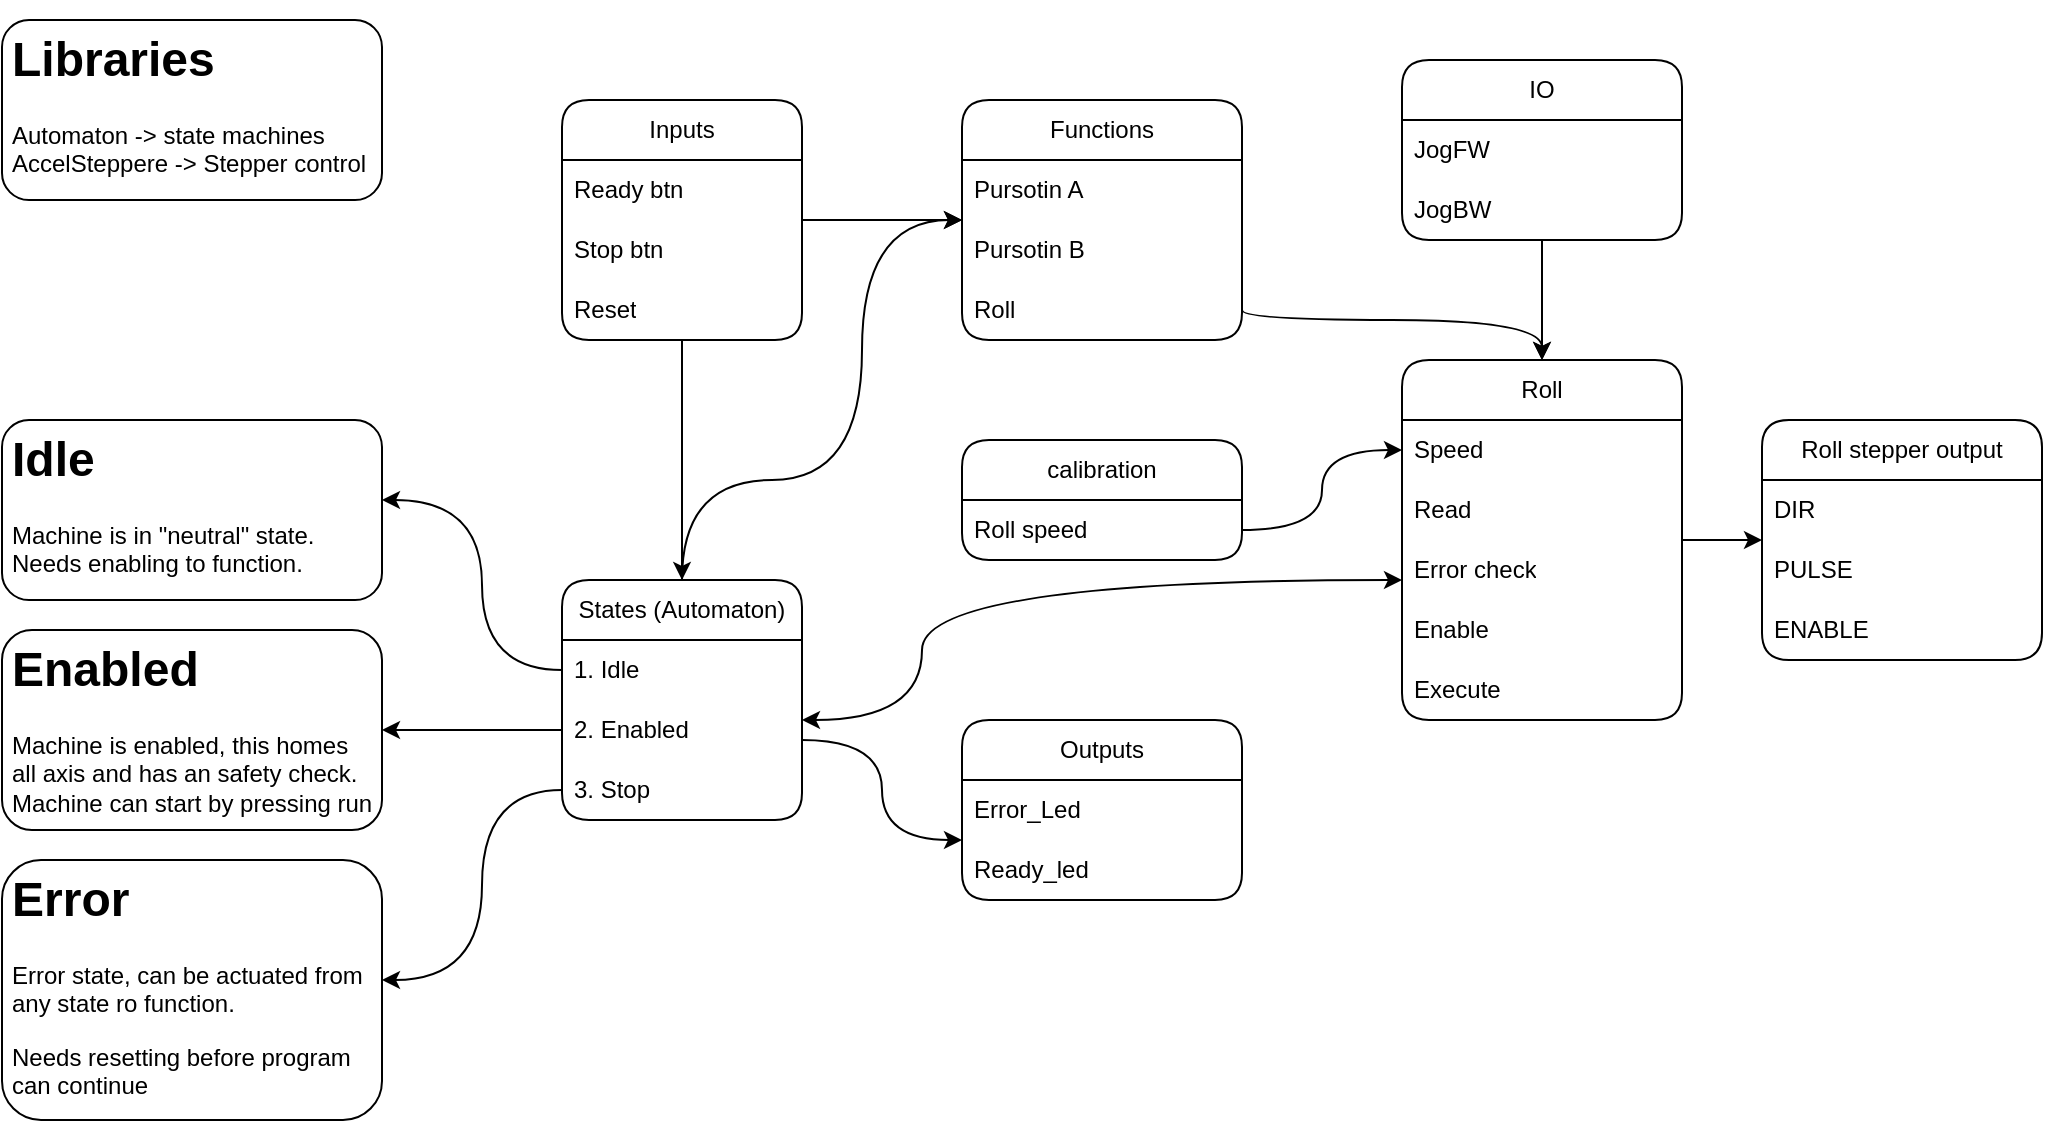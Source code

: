 <mxfile version="23.1.5" type="device">
  <diagram name="Page-1" id="9MA9gmFYyRdsyoo8x4uB">
    <mxGraphModel dx="2163" dy="1796" grid="1" gridSize="10" guides="1" tooltips="1" connect="1" arrows="1" fold="1" page="1" pageScale="1" pageWidth="850" pageHeight="1100" math="0" shadow="0">
      <root>
        <mxCell id="0" />
        <mxCell id="1" parent="0" />
        <mxCell id="8osn-eSIoQETN0t_PBdQ-60" style="edgeStyle=orthogonalEdgeStyle;rounded=1;orthogonalLoop=1;jettySize=auto;html=1;curved=1;labelBackgroundColor=none;fontColor=default;" edge="1" parent="1" source="8osn-eSIoQETN0t_PBdQ-1" target="8osn-eSIoQETN0t_PBdQ-18">
          <mxGeometry relative="1" as="geometry">
            <Array as="points">
              <mxPoint x="100" y="230" />
              <mxPoint x="190" y="230" />
              <mxPoint x="190" y="100" />
            </Array>
          </mxGeometry>
        </mxCell>
        <mxCell id="8osn-eSIoQETN0t_PBdQ-71" style="edgeStyle=orthogonalEdgeStyle;rounded=1;orthogonalLoop=1;jettySize=auto;html=1;fontFamily=Helvetica;fontSize=12;fontColor=default;labelBackgroundColor=none;curved=1;startArrow=classic;startFill=1;" edge="1" parent="1" source="8osn-eSIoQETN0t_PBdQ-1" target="8osn-eSIoQETN0t_PBdQ-24">
          <mxGeometry relative="1" as="geometry">
            <Array as="points">
              <mxPoint x="220" y="350" />
              <mxPoint x="220" y="280" />
            </Array>
          </mxGeometry>
        </mxCell>
        <mxCell id="8osn-eSIoQETN0t_PBdQ-74" style="edgeStyle=orthogonalEdgeStyle;rounded=1;orthogonalLoop=1;jettySize=auto;html=1;fontFamily=Helvetica;fontSize=12;fontColor=default;labelBackgroundColor=none;curved=1;" edge="1" parent="1" source="8osn-eSIoQETN0t_PBdQ-1" target="8osn-eSIoQETN0t_PBdQ-67">
          <mxGeometry relative="1" as="geometry">
            <Array as="points">
              <mxPoint x="200" y="360" />
              <mxPoint x="200" y="410" />
            </Array>
          </mxGeometry>
        </mxCell>
        <mxCell id="8osn-eSIoQETN0t_PBdQ-1" value="States (Automaton)" style="swimlane;fontStyle=0;childLayout=stackLayout;horizontal=1;startSize=30;horizontalStack=0;resizeParent=1;resizeParentMax=0;resizeLast=0;collapsible=1;marginBottom=0;whiteSpace=wrap;html=1;labelBackgroundColor=none;fillStyle=solid;rounded=1;" vertex="1" parent="1">
          <mxGeometry x="40" y="280" width="120" height="120" as="geometry" />
        </mxCell>
        <mxCell id="8osn-eSIoQETN0t_PBdQ-2" value="1. Idle" style="text;strokeColor=none;fillColor=none;align=left;verticalAlign=middle;spacingLeft=4;spacingRight=4;overflow=hidden;points=[[0,0.5],[1,0.5]];portConstraint=eastwest;rotatable=0;whiteSpace=wrap;html=1;labelBackgroundColor=none;rounded=1;" vertex="1" parent="8osn-eSIoQETN0t_PBdQ-1">
          <mxGeometry y="30" width="120" height="30" as="geometry" />
        </mxCell>
        <mxCell id="8osn-eSIoQETN0t_PBdQ-4" value="2. Enabled" style="text;strokeColor=none;fillColor=none;align=left;verticalAlign=middle;spacingLeft=4;spacingRight=4;overflow=hidden;points=[[0,0.5],[1,0.5]];portConstraint=eastwest;rotatable=0;whiteSpace=wrap;html=1;labelBackgroundColor=none;rounded=1;" vertex="1" parent="8osn-eSIoQETN0t_PBdQ-1">
          <mxGeometry y="60" width="120" height="30" as="geometry" />
        </mxCell>
        <mxCell id="8osn-eSIoQETN0t_PBdQ-3" value="3. Stop" style="text;strokeColor=none;fillColor=none;align=left;verticalAlign=middle;spacingLeft=4;spacingRight=4;overflow=hidden;points=[[0,0.5],[1,0.5]];portConstraint=eastwest;rotatable=0;whiteSpace=wrap;html=1;labelBackgroundColor=none;rounded=1;" vertex="1" parent="8osn-eSIoQETN0t_PBdQ-1">
          <mxGeometry y="90" width="120" height="30" as="geometry" />
        </mxCell>
        <mxCell id="8osn-eSIoQETN0t_PBdQ-13" style="edgeStyle=orthogonalEdgeStyle;rounded=1;orthogonalLoop=1;jettySize=auto;html=1;entryX=0.5;entryY=0;entryDx=0;entryDy=0;labelBackgroundColor=none;fontColor=default;" edge="1" parent="1" source="8osn-eSIoQETN0t_PBdQ-5" target="8osn-eSIoQETN0t_PBdQ-1">
          <mxGeometry relative="1" as="geometry" />
        </mxCell>
        <mxCell id="8osn-eSIoQETN0t_PBdQ-61" style="edgeStyle=orthogonalEdgeStyle;rounded=1;orthogonalLoop=1;jettySize=auto;html=1;labelBackgroundColor=none;fontColor=default;" edge="1" parent="1" source="8osn-eSIoQETN0t_PBdQ-5" target="8osn-eSIoQETN0t_PBdQ-18">
          <mxGeometry relative="1" as="geometry" />
        </mxCell>
        <mxCell id="8osn-eSIoQETN0t_PBdQ-5" value="Inputs" style="swimlane;fontStyle=0;childLayout=stackLayout;horizontal=1;startSize=30;horizontalStack=0;resizeParent=1;resizeParentMax=0;resizeLast=0;collapsible=1;marginBottom=0;whiteSpace=wrap;html=1;labelBackgroundColor=none;fillStyle=solid;rounded=1;" vertex="1" parent="1">
          <mxGeometry x="40" y="40" width="120" height="120" as="geometry">
            <mxRectangle x="40" y="40" width="70" height="30" as="alternateBounds" />
          </mxGeometry>
        </mxCell>
        <mxCell id="8osn-eSIoQETN0t_PBdQ-6" value="Ready btn" style="text;strokeColor=none;fillColor=none;align=left;verticalAlign=middle;spacingLeft=4;spacingRight=4;overflow=hidden;points=[[0,0.5],[1,0.5]];portConstraint=eastwest;rotatable=0;whiteSpace=wrap;html=1;labelBackgroundColor=none;rounded=1;" vertex="1" parent="8osn-eSIoQETN0t_PBdQ-5">
          <mxGeometry y="30" width="120" height="30" as="geometry" />
        </mxCell>
        <mxCell id="8osn-eSIoQETN0t_PBdQ-7" value="Stop btn" style="text;strokeColor=none;fillColor=none;align=left;verticalAlign=middle;spacingLeft=4;spacingRight=4;overflow=hidden;points=[[0,0.5],[1,0.5]];portConstraint=eastwest;rotatable=0;whiteSpace=wrap;html=1;labelBackgroundColor=none;rounded=1;" vertex="1" parent="8osn-eSIoQETN0t_PBdQ-5">
          <mxGeometry y="60" width="120" height="30" as="geometry" />
        </mxCell>
        <mxCell id="8osn-eSIoQETN0t_PBdQ-8" value="Reset" style="text;strokeColor=none;fillColor=none;align=left;verticalAlign=middle;spacingLeft=4;spacingRight=4;overflow=hidden;points=[[0,0.5],[1,0.5]];portConstraint=eastwest;rotatable=0;whiteSpace=wrap;html=1;labelBackgroundColor=none;rounded=1;" vertex="1" parent="8osn-eSIoQETN0t_PBdQ-5">
          <mxGeometry y="90" width="120" height="30" as="geometry" />
        </mxCell>
        <mxCell id="8osn-eSIoQETN0t_PBdQ-18" value="Functions" style="swimlane;fontStyle=0;childLayout=stackLayout;horizontal=1;startSize=30;horizontalStack=0;resizeParent=1;resizeParentMax=0;resizeLast=0;collapsible=1;marginBottom=0;whiteSpace=wrap;html=1;labelBackgroundColor=none;rounded=1;" vertex="1" parent="1">
          <mxGeometry x="240" y="40" width="140" height="120" as="geometry" />
        </mxCell>
        <mxCell id="8osn-eSIoQETN0t_PBdQ-20" value="Pursotin A" style="text;strokeColor=none;fillColor=none;align=left;verticalAlign=middle;spacingLeft=4;spacingRight=4;overflow=hidden;points=[[0,0.5],[1,0.5]];portConstraint=eastwest;rotatable=0;whiteSpace=wrap;html=1;labelBackgroundColor=none;rounded=1;" vertex="1" parent="8osn-eSIoQETN0t_PBdQ-18">
          <mxGeometry y="30" width="140" height="30" as="geometry" />
        </mxCell>
        <mxCell id="8osn-eSIoQETN0t_PBdQ-21" value="Pursotin B" style="text;strokeColor=none;fillColor=none;align=left;verticalAlign=middle;spacingLeft=4;spacingRight=4;overflow=hidden;points=[[0,0.5],[1,0.5]];portConstraint=eastwest;rotatable=0;whiteSpace=wrap;html=1;labelBackgroundColor=none;rounded=1;" vertex="1" parent="8osn-eSIoQETN0t_PBdQ-18">
          <mxGeometry y="60" width="140" height="30" as="geometry" />
        </mxCell>
        <mxCell id="8osn-eSIoQETN0t_PBdQ-19" value="Roll" style="text;strokeColor=none;fillColor=none;align=left;verticalAlign=middle;spacingLeft=4;spacingRight=4;overflow=hidden;points=[[0,0.5],[1,0.5]];portConstraint=eastwest;rotatable=0;whiteSpace=wrap;html=1;labelBackgroundColor=none;rounded=1;" vertex="1" parent="8osn-eSIoQETN0t_PBdQ-18">
          <mxGeometry y="90" width="140" height="30" as="geometry" />
        </mxCell>
        <mxCell id="8osn-eSIoQETN0t_PBdQ-83" style="edgeStyle=orthogonalEdgeStyle;rounded=1;orthogonalLoop=1;jettySize=auto;html=1;fontFamily=Helvetica;fontSize=12;fontColor=default;labelBackgroundColor=none;" edge="1" parent="1" source="8osn-eSIoQETN0t_PBdQ-24" target="8osn-eSIoQETN0t_PBdQ-79">
          <mxGeometry relative="1" as="geometry" />
        </mxCell>
        <mxCell id="8osn-eSIoQETN0t_PBdQ-24" value="Roll" style="swimlane;fontStyle=0;childLayout=stackLayout;horizontal=1;startSize=30;horizontalStack=0;resizeParent=1;resizeParentMax=0;resizeLast=0;collapsible=1;marginBottom=0;whiteSpace=wrap;html=1;labelBackgroundColor=none;rounded=1;" vertex="1" parent="1">
          <mxGeometry x="460" y="170" width="140" height="180" as="geometry" />
        </mxCell>
        <mxCell id="8osn-eSIoQETN0t_PBdQ-29" value="Speed" style="text;strokeColor=none;fillColor=none;align=left;verticalAlign=middle;spacingLeft=4;spacingRight=4;overflow=hidden;points=[[0,0.5],[1,0.5]];portConstraint=eastwest;rotatable=0;whiteSpace=wrap;html=1;labelBackgroundColor=none;rounded=1;" vertex="1" parent="8osn-eSIoQETN0t_PBdQ-24">
          <mxGeometry y="30" width="140" height="30" as="geometry" />
        </mxCell>
        <mxCell id="8osn-eSIoQETN0t_PBdQ-25" value="Read" style="text;strokeColor=none;fillColor=none;align=left;verticalAlign=middle;spacingLeft=4;spacingRight=4;overflow=hidden;points=[[0,0.5],[1,0.5]];portConstraint=eastwest;rotatable=0;whiteSpace=wrap;html=1;labelBackgroundColor=none;rounded=1;" vertex="1" parent="8osn-eSIoQETN0t_PBdQ-24">
          <mxGeometry y="60" width="140" height="30" as="geometry" />
        </mxCell>
        <mxCell id="8osn-eSIoQETN0t_PBdQ-26" value="Error check" style="text;strokeColor=none;fillColor=none;align=left;verticalAlign=middle;spacingLeft=4;spacingRight=4;overflow=hidden;points=[[0,0.5],[1,0.5]];portConstraint=eastwest;rotatable=0;whiteSpace=wrap;html=1;labelBackgroundColor=none;rounded=1;" vertex="1" parent="8osn-eSIoQETN0t_PBdQ-24">
          <mxGeometry y="90" width="140" height="30" as="geometry" />
        </mxCell>
        <mxCell id="8osn-eSIoQETN0t_PBdQ-27" value="Enable" style="text;strokeColor=none;fillColor=none;align=left;verticalAlign=middle;spacingLeft=4;spacingRight=4;overflow=hidden;points=[[0,0.5],[1,0.5]];portConstraint=eastwest;rotatable=0;whiteSpace=wrap;html=1;labelBackgroundColor=none;rounded=1;" vertex="1" parent="8osn-eSIoQETN0t_PBdQ-24">
          <mxGeometry y="120" width="140" height="30" as="geometry" />
        </mxCell>
        <mxCell id="8osn-eSIoQETN0t_PBdQ-28" value="Execute" style="text;strokeColor=none;fillColor=none;align=left;verticalAlign=middle;spacingLeft=4;spacingRight=4;overflow=hidden;points=[[0,0.5],[1,0.5]];portConstraint=eastwest;rotatable=0;whiteSpace=wrap;html=1;labelBackgroundColor=none;rounded=1;" vertex="1" parent="8osn-eSIoQETN0t_PBdQ-24">
          <mxGeometry y="150" width="140" height="30" as="geometry" />
        </mxCell>
        <mxCell id="8osn-eSIoQETN0t_PBdQ-37" style="edgeStyle=orthogonalEdgeStyle;rounded=1;orthogonalLoop=1;jettySize=auto;html=1;entryX=0;entryY=0.5;entryDx=0;entryDy=0;curved=1;exitX=1;exitY=0.5;exitDx=0;exitDy=0;labelBackgroundColor=none;fontColor=default;" edge="1" parent="1" source="8osn-eSIoQETN0t_PBdQ-31" target="8osn-eSIoQETN0t_PBdQ-29">
          <mxGeometry relative="1" as="geometry" />
        </mxCell>
        <mxCell id="8osn-eSIoQETN0t_PBdQ-30" value="calibration" style="swimlane;fontStyle=0;childLayout=stackLayout;horizontal=1;startSize=30;horizontalStack=0;resizeParent=1;resizeParentMax=0;resizeLast=0;collapsible=1;marginBottom=0;whiteSpace=wrap;html=1;labelBackgroundColor=none;rounded=1;" vertex="1" parent="1">
          <mxGeometry x="240" y="210" width="140" height="60" as="geometry" />
        </mxCell>
        <mxCell id="8osn-eSIoQETN0t_PBdQ-31" value="Roll speed" style="text;strokeColor=none;fillColor=none;align=left;verticalAlign=middle;spacingLeft=4;spacingRight=4;overflow=hidden;points=[[0,0.5],[1,0.5]];portConstraint=eastwest;rotatable=0;whiteSpace=wrap;html=1;labelBackgroundColor=none;rounded=1;" vertex="1" parent="8osn-eSIoQETN0t_PBdQ-30">
          <mxGeometry y="30" width="140" height="30" as="geometry" />
        </mxCell>
        <mxCell id="8osn-eSIoQETN0t_PBdQ-38" style="edgeStyle=orthogonalEdgeStyle;rounded=1;orthogonalLoop=1;jettySize=auto;html=1;exitX=1;exitY=0.5;exitDx=0;exitDy=0;entryX=0.5;entryY=0;entryDx=0;entryDy=0;elbow=vertical;curved=1;labelBackgroundColor=none;fontColor=default;" edge="1" parent="1" source="8osn-eSIoQETN0t_PBdQ-19" target="8osn-eSIoQETN0t_PBdQ-24">
          <mxGeometry relative="1" as="geometry">
            <Array as="points">
              <mxPoint x="380" y="150" />
              <mxPoint x="530" y="150" />
            </Array>
          </mxGeometry>
        </mxCell>
        <mxCell id="8osn-eSIoQETN0t_PBdQ-45" style="edgeStyle=orthogonalEdgeStyle;rounded=1;orthogonalLoop=1;jettySize=auto;html=1;entryX=0.5;entryY=0;entryDx=0;entryDy=0;labelBackgroundColor=none;fontColor=default;" edge="1" parent="1" source="8osn-eSIoQETN0t_PBdQ-41" target="8osn-eSIoQETN0t_PBdQ-24">
          <mxGeometry relative="1" as="geometry" />
        </mxCell>
        <mxCell id="8osn-eSIoQETN0t_PBdQ-41" value="IO" style="swimlane;fontStyle=0;childLayout=stackLayout;horizontal=1;startSize=30;horizontalStack=0;resizeParent=1;resizeParentMax=0;resizeLast=0;collapsible=1;marginBottom=0;whiteSpace=wrap;html=1;labelBackgroundColor=none;rounded=1;" vertex="1" parent="1">
          <mxGeometry x="460" y="20" width="140" height="90" as="geometry" />
        </mxCell>
        <mxCell id="8osn-eSIoQETN0t_PBdQ-11" value="JogFW" style="text;strokeColor=none;fillColor=none;align=left;verticalAlign=middle;spacingLeft=4;spacingRight=4;overflow=hidden;points=[[0,0.5],[1,0.5]];portConstraint=eastwest;rotatable=0;whiteSpace=wrap;html=1;labelBackgroundColor=none;rounded=1;" vertex="1" parent="8osn-eSIoQETN0t_PBdQ-41">
          <mxGeometry y="30" width="140" height="30" as="geometry" />
        </mxCell>
        <mxCell id="8osn-eSIoQETN0t_PBdQ-12" value="JogBW" style="text;strokeColor=none;fillColor=none;align=left;verticalAlign=middle;spacingLeft=4;spacingRight=4;overflow=hidden;points=[[0,0.5],[1,0.5]];portConstraint=eastwest;rotatable=0;whiteSpace=wrap;html=1;labelBackgroundColor=none;rounded=1;" vertex="1" parent="8osn-eSIoQETN0t_PBdQ-41">
          <mxGeometry y="60" width="140" height="30" as="geometry" />
        </mxCell>
        <mxCell id="8osn-eSIoQETN0t_PBdQ-51" value="&lt;h1&gt;Error&lt;/h1&gt;&lt;p&gt;Error state, can be actuated from any state ro function.&lt;br&gt;&lt;/p&gt;&lt;p&gt;Needs resetting before program can continue&lt;/p&gt;" style="text;html=1;spacing=5;spacingTop=-20;whiteSpace=wrap;overflow=hidden;rounded=1;labelBackgroundColor=none;strokeColor=default;fillColor=default;" vertex="1" parent="1">
          <mxGeometry x="-240" y="420" width="190" height="130" as="geometry" />
        </mxCell>
        <mxCell id="8osn-eSIoQETN0t_PBdQ-55" value="&lt;h1&gt;Idle&lt;/h1&gt;&lt;div&gt;Machine is in &quot;neutral&quot; state. Needs enabling to function.&lt;/div&gt;&lt;div&gt;&lt;br&gt;&lt;/div&gt;" style="text;html=1;spacing=5;spacingTop=-20;whiteSpace=wrap;overflow=hidden;rounded=1;labelBackgroundColor=none;strokeColor=default;fillColor=default;" vertex="1" parent="1">
          <mxGeometry x="-240" y="200" width="190" height="90" as="geometry" />
        </mxCell>
        <mxCell id="8osn-eSIoQETN0t_PBdQ-56" value="&lt;h1&gt;Enabled&lt;/h1&gt;&lt;div&gt;Machine is enabled, this homes all axis and has an safety check.&lt;/div&gt;&lt;div&gt;Machine can start by pressing run&lt;/div&gt;" style="text;html=1;spacing=5;spacingTop=-20;whiteSpace=wrap;overflow=hidden;rounded=1;labelBackgroundColor=none;strokeColor=default;fillColor=default;" vertex="1" parent="1">
          <mxGeometry x="-240" y="305" width="190" height="100" as="geometry" />
        </mxCell>
        <mxCell id="8osn-eSIoQETN0t_PBdQ-62" value="&lt;h1&gt;Libraries&lt;/h1&gt;&lt;div&gt;Automaton -&amp;gt; state machines&lt;/div&gt;&lt;div&gt;AccelSteppere -&amp;gt; Stepper control&lt;/div&gt;" style="text;html=1;spacing=5;spacingTop=-20;whiteSpace=wrap;overflow=hidden;rounded=1;fontFamily=Helvetica;fontSize=12;fontColor=default;labelBackgroundColor=none;strokeColor=default;fillColor=default;" vertex="1" parent="1">
          <mxGeometry x="-240" width="190" height="90" as="geometry" />
        </mxCell>
        <mxCell id="8osn-eSIoQETN0t_PBdQ-59" style="edgeStyle=orthogonalEdgeStyle;rounded=1;orthogonalLoop=1;jettySize=auto;html=1;curved=1;labelBackgroundColor=none;fontColor=default;exitX=0;exitY=0.5;exitDx=0;exitDy=0;" edge="1" parent="1" source="8osn-eSIoQETN0t_PBdQ-2" target="8osn-eSIoQETN0t_PBdQ-55">
          <mxGeometry relative="1" as="geometry">
            <Array as="points">
              <mxPoint y="325" />
              <mxPoint y="240" />
            </Array>
          </mxGeometry>
        </mxCell>
        <mxCell id="8osn-eSIoQETN0t_PBdQ-58" style="edgeStyle=orthogonalEdgeStyle;rounded=1;orthogonalLoop=1;jettySize=auto;html=1;curved=1;labelBackgroundColor=none;fontColor=default;exitX=0;exitY=0.5;exitDx=0;exitDy=0;" edge="1" parent="1" source="8osn-eSIoQETN0t_PBdQ-4" target="8osn-eSIoQETN0t_PBdQ-56">
          <mxGeometry relative="1" as="geometry" />
        </mxCell>
        <mxCell id="8osn-eSIoQETN0t_PBdQ-57" style="edgeStyle=orthogonalEdgeStyle;rounded=1;orthogonalLoop=1;jettySize=auto;html=1;curved=1;labelBackgroundColor=none;fontColor=default;exitX=0;exitY=0.5;exitDx=0;exitDy=0;" edge="1" parent="1" source="8osn-eSIoQETN0t_PBdQ-3" target="8osn-eSIoQETN0t_PBdQ-51">
          <mxGeometry relative="1" as="geometry">
            <Array as="points">
              <mxPoint y="385" />
              <mxPoint y="480" />
            </Array>
          </mxGeometry>
        </mxCell>
        <mxCell id="8osn-eSIoQETN0t_PBdQ-67" value="Outputs" style="swimlane;fontStyle=0;childLayout=stackLayout;horizontal=1;startSize=30;horizontalStack=0;resizeParent=1;resizeParentMax=0;resizeLast=0;collapsible=1;marginBottom=0;whiteSpace=wrap;html=1;labelBackgroundColor=none;rounded=1;" vertex="1" parent="1">
          <mxGeometry x="240" y="350" width="140" height="90" as="geometry" />
        </mxCell>
        <mxCell id="8osn-eSIoQETN0t_PBdQ-68" value="Error_Led" style="text;strokeColor=none;fillColor=none;align=left;verticalAlign=middle;spacingLeft=4;spacingRight=4;overflow=hidden;points=[[0,0.5],[1,0.5]];portConstraint=eastwest;rotatable=0;whiteSpace=wrap;html=1;labelBackgroundColor=none;rounded=1;" vertex="1" parent="8osn-eSIoQETN0t_PBdQ-67">
          <mxGeometry y="30" width="140" height="30" as="geometry" />
        </mxCell>
        <mxCell id="8osn-eSIoQETN0t_PBdQ-69" value="Ready_led" style="text;strokeColor=none;fillColor=none;align=left;verticalAlign=middle;spacingLeft=4;spacingRight=4;overflow=hidden;points=[[0,0.5],[1,0.5]];portConstraint=eastwest;rotatable=0;whiteSpace=wrap;html=1;labelBackgroundColor=none;rounded=1;" vertex="1" parent="8osn-eSIoQETN0t_PBdQ-67">
          <mxGeometry y="60" width="140" height="30" as="geometry" />
        </mxCell>
        <mxCell id="8osn-eSIoQETN0t_PBdQ-79" value="Roll stepper output" style="swimlane;fontStyle=0;childLayout=stackLayout;horizontal=1;startSize=30;horizontalStack=0;resizeParent=1;resizeParentMax=0;resizeLast=0;collapsible=1;marginBottom=0;whiteSpace=wrap;html=1;labelBackgroundColor=none;rounded=1;" vertex="1" parent="1">
          <mxGeometry x="640" y="200" width="140" height="120" as="geometry" />
        </mxCell>
        <mxCell id="8osn-eSIoQETN0t_PBdQ-80" value="DIR" style="text;strokeColor=none;fillColor=none;align=left;verticalAlign=middle;spacingLeft=4;spacingRight=4;overflow=hidden;points=[[0,0.5],[1,0.5]];portConstraint=eastwest;rotatable=0;whiteSpace=wrap;html=1;labelBackgroundColor=none;rounded=1;" vertex="1" parent="8osn-eSIoQETN0t_PBdQ-79">
          <mxGeometry y="30" width="140" height="30" as="geometry" />
        </mxCell>
        <mxCell id="8osn-eSIoQETN0t_PBdQ-81" value="PULSE" style="text;strokeColor=none;fillColor=none;align=left;verticalAlign=middle;spacingLeft=4;spacingRight=4;overflow=hidden;points=[[0,0.5],[1,0.5]];portConstraint=eastwest;rotatable=0;whiteSpace=wrap;html=1;labelBackgroundColor=none;rounded=1;" vertex="1" parent="8osn-eSIoQETN0t_PBdQ-79">
          <mxGeometry y="60" width="140" height="30" as="geometry" />
        </mxCell>
        <mxCell id="8osn-eSIoQETN0t_PBdQ-82" value="ENABLE" style="text;strokeColor=none;fillColor=none;align=left;verticalAlign=middle;spacingLeft=4;spacingRight=4;overflow=hidden;points=[[0,0.5],[1,0.5]];portConstraint=eastwest;rotatable=0;whiteSpace=wrap;html=1;labelBackgroundColor=none;rounded=1;" vertex="1" parent="8osn-eSIoQETN0t_PBdQ-79">
          <mxGeometry y="90" width="140" height="30" as="geometry" />
        </mxCell>
      </root>
    </mxGraphModel>
  </diagram>
</mxfile>
